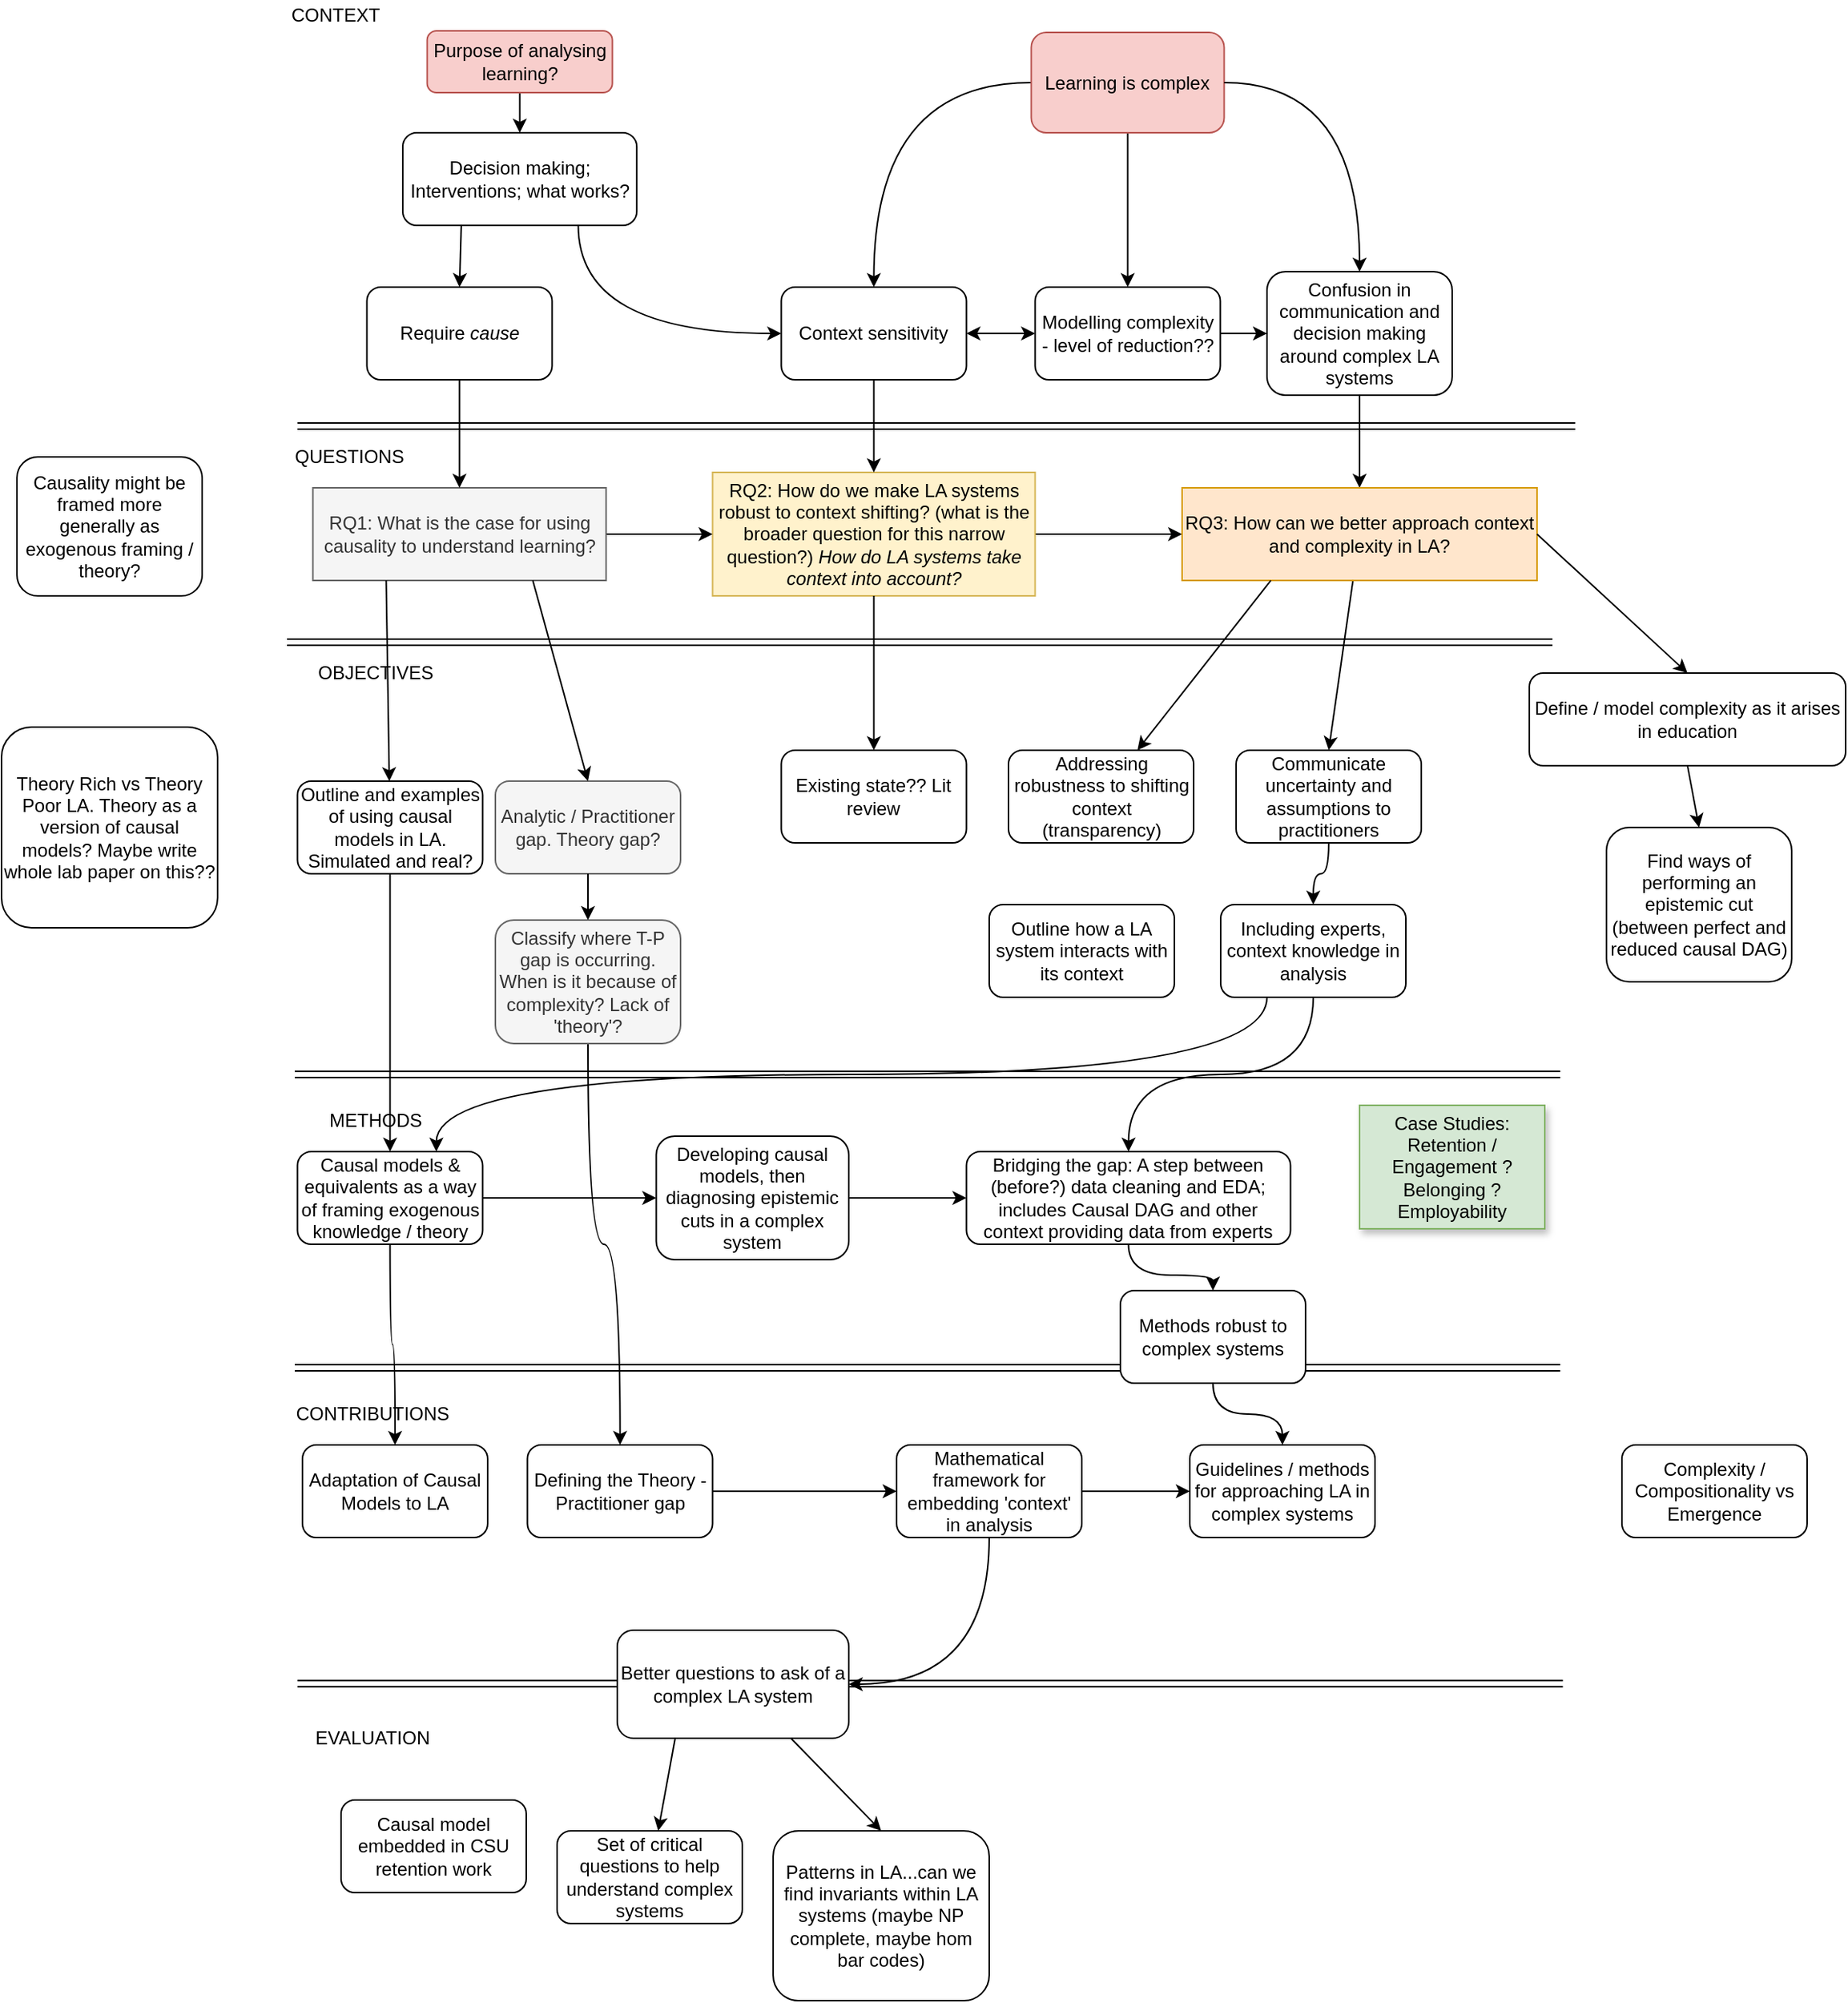 <mxfile version="14.7.0" type="github">
  <diagram id="LmNHkAMFc_MV63TZnNPk" name="Page-1">
    <mxGraphModel dx="1888" dy="537" grid="1" gridSize="10" guides="1" tooltips="1" connect="1" arrows="1" fold="1" page="1" pageScale="1" pageWidth="850" pageHeight="1100" math="0" shadow="0">
      <root>
        <mxCell id="0" />
        <mxCell id="1" parent="0" />
        <mxCell id="ApkIDRKxxLrVkBf8YNB4-31" style="edgeStyle=orthogonalEdgeStyle;rounded=0;orthogonalLoop=1;jettySize=auto;html=1;exitX=1;exitY=0.5;exitDx=0;exitDy=0;" parent="1" source="h-9vXJWDtknDthflBs6K-2" target="h-9vXJWDtknDthflBs6K-47" edge="1">
          <mxGeometry relative="1" as="geometry" />
        </mxCell>
        <mxCell id="4504I2H08Y6AS05OwjWL-21" style="edgeStyle=none;rounded=0;orthogonalLoop=1;jettySize=auto;html=1;entryX=0.5;entryY=0;entryDx=0;entryDy=0;" edge="1" parent="1" source="h-9vXJWDtknDthflBs6K-47" target="4504I2H08Y6AS05OwjWL-20">
          <mxGeometry relative="1" as="geometry" />
        </mxCell>
        <mxCell id="h-9vXJWDtknDthflBs6K-2" value="RQ2: How do we make LA systems robust to context shifting? (what is the broader question for this narrow question?) &lt;i&gt;How do LA systems take context into account?&lt;/i&gt;" style="rounded=0;whiteSpace=wrap;html=1;fillColor=#fff2cc;strokeColor=#d6b656;" parent="1" vertex="1">
          <mxGeometry x="280.75" y="330" width="209" height="80" as="geometry" />
        </mxCell>
        <mxCell id="h-9vXJWDtknDthflBs6K-4" value="" style="shape=link;html=1;" parent="1" edge="1">
          <mxGeometry width="50" height="50" relative="1" as="geometry">
            <mxPoint x="5" y="440" as="sourcePoint" />
            <mxPoint x="825" y="440" as="targetPoint" />
          </mxGeometry>
        </mxCell>
        <mxCell id="h-9vXJWDtknDthflBs6K-5" value="" style="shape=link;html=1;" parent="1" edge="1">
          <mxGeometry width="50" height="50" relative="1" as="geometry">
            <mxPoint x="10" y="910" as="sourcePoint" />
            <mxPoint x="830" y="910" as="targetPoint" />
          </mxGeometry>
        </mxCell>
        <mxCell id="h-9vXJWDtknDthflBs6K-6" value="" style="shape=link;html=1;" parent="1" edge="1">
          <mxGeometry width="50" height="50" relative="1" as="geometry">
            <mxPoint x="11.75" y="300" as="sourcePoint" />
            <mxPoint x="839.75" y="300" as="targetPoint" />
          </mxGeometry>
        </mxCell>
        <mxCell id="h-9vXJWDtknDthflBs6K-8" value="CONTEXT" style="text;html=1;align=center;verticalAlign=middle;resizable=0;points=[];autosize=1;" parent="1" vertex="1">
          <mxGeometry x="1" y="24" width="70" height="20" as="geometry" />
        </mxCell>
        <mxCell id="h-9vXJWDtknDthflBs6K-9" value="QUESTIONS" style="text;html=1;align=center;verticalAlign=middle;resizable=0;points=[];autosize=1;" parent="1" vertex="1">
          <mxGeometry y="310" width="90" height="20" as="geometry" />
        </mxCell>
        <mxCell id="h-9vXJWDtknDthflBs6K-10" value="CONTRIBUTIONS" style="text;html=1;align=center;verticalAlign=middle;resizable=0;points=[];autosize=1;" parent="1" vertex="1">
          <mxGeometry x="5" y="930" width="110" height="20" as="geometry" />
        </mxCell>
        <mxCell id="h-9vXJWDtknDthflBs6K-12" value="EVALUATION" style="text;html=1;align=center;verticalAlign=middle;resizable=0;points=[];autosize=1;" parent="1" vertex="1">
          <mxGeometry x="15" y="1140" width="90" height="20" as="geometry" />
        </mxCell>
        <mxCell id="h-9vXJWDtknDthflBs6K-13" value="" style="shape=link;html=1;" parent="1" edge="1">
          <mxGeometry width="50" height="50" relative="1" as="geometry">
            <mxPoint x="11.75" y="1114.58" as="sourcePoint" />
            <mxPoint x="831.75" y="1114.58" as="targetPoint" />
          </mxGeometry>
        </mxCell>
        <mxCell id="ApkIDRKxxLrVkBf8YNB4-35" style="rounded=0;orthogonalLoop=1;jettySize=auto;html=1;exitX=1;exitY=0.5;exitDx=0;exitDy=0;entryX=0;entryY=0.5;entryDx=0;entryDy=0;" parent="1" source="h-9vXJWDtknDthflBs6K-27" target="mA0smehwSJ2bHxJVc1lk-5" edge="1">
          <mxGeometry relative="1" as="geometry" />
        </mxCell>
        <mxCell id="4504I2H08Y6AS05OwjWL-42" style="edgeStyle=orthogonalEdgeStyle;curved=1;rounded=0;orthogonalLoop=1;jettySize=auto;html=1;exitX=0;exitY=0.5;exitDx=0;exitDy=0;entryX=1;entryY=0.5;entryDx=0;entryDy=0;startArrow=classic;startFill=1;" edge="1" parent="1" source="h-9vXJWDtknDthflBs6K-27" target="4504I2H08Y6AS05OwjWL-4">
          <mxGeometry relative="1" as="geometry" />
        </mxCell>
        <mxCell id="h-9vXJWDtknDthflBs6K-27" value="&lt;span style=&quot;font-weight: normal&quot;&gt;Modelling complexity - level of reduction??&lt;/span&gt;" style="rounded=1;whiteSpace=wrap;html=1;fontStyle=1" parent="1" vertex="1">
          <mxGeometry x="489.75" y="210" width="120" height="60" as="geometry" />
        </mxCell>
        <mxCell id="ApkIDRKxxLrVkBf8YNB4-56" style="edgeStyle=none;rounded=0;orthogonalLoop=1;jettySize=auto;html=1;exitX=0.25;exitY=1;exitDx=0;exitDy=0;" parent="1" source="h-9vXJWDtknDthflBs6K-35" target="h-9vXJWDtknDthflBs6K-48" edge="1">
          <mxGeometry relative="1" as="geometry" />
        </mxCell>
        <mxCell id="ApkIDRKxxLrVkBf8YNB4-57" style="edgeStyle=none;rounded=0;orthogonalLoop=1;jettySize=auto;html=1;exitX=0.75;exitY=1;exitDx=0;exitDy=0;entryX=0.5;entryY=0;entryDx=0;entryDy=0;" parent="1" source="h-9vXJWDtknDthflBs6K-35" target="h-9vXJWDtknDthflBs6K-50" edge="1">
          <mxGeometry relative="1" as="geometry" />
        </mxCell>
        <mxCell id="h-9vXJWDtknDthflBs6K-35" value="Better questions to ask of a complex LA system" style="rounded=1;whiteSpace=wrap;html=1;" parent="1" vertex="1">
          <mxGeometry x="219" y="1080" width="150" height="70" as="geometry" />
        </mxCell>
        <mxCell id="ApkIDRKxxLrVkBf8YNB4-2" style="edgeStyle=orthogonalEdgeStyle;rounded=0;orthogonalLoop=1;jettySize=auto;html=1;exitX=0.5;exitY=1;exitDx=0;exitDy=0;curved=1;entryX=0.5;entryY=0;entryDx=0;entryDy=0;" parent="1" source="mA0smehwSJ2bHxJVc1lk-5" target="h-9vXJWDtknDthflBs6K-47" edge="1">
          <mxGeometry relative="1" as="geometry" />
        </mxCell>
        <mxCell id="h-9vXJWDtknDthflBs6K-47" value="RQ3: How can we better approach context and complexity in LA?" style="rounded=0;whiteSpace=wrap;html=1;fillColor=#ffe6cc;strokeColor=#d79b00;" parent="1" vertex="1">
          <mxGeometry x="585" y="340" width="230" height="60" as="geometry" />
        </mxCell>
        <mxCell id="h-9vXJWDtknDthflBs6K-48" value="Set of critical questions to help understand complex systems" style="rounded=1;whiteSpace=wrap;html=1;" parent="1" vertex="1">
          <mxGeometry x="180" y="1210" width="120" height="60" as="geometry" />
        </mxCell>
        <mxCell id="h-9vXJWDtknDthflBs6K-50" value="Patterns in LA...can we find invariants within LA systems (maybe NP complete, maybe hom bar codes)" style="rounded=1;whiteSpace=wrap;html=1;" parent="1" vertex="1">
          <mxGeometry x="320" y="1210" width="140" height="110" as="geometry" />
        </mxCell>
        <mxCell id="h-9vXJWDtknDthflBs6K-51" value="OBJECTIVES" style="text;html=1;align=center;verticalAlign=middle;resizable=0;points=[];autosize=1;" parent="1" vertex="1">
          <mxGeometry x="16.75" y="450" width="90" height="20" as="geometry" />
        </mxCell>
        <mxCell id="ApkIDRKxxLrVkBf8YNB4-26" style="rounded=0;orthogonalLoop=1;jettySize=auto;html=1;exitX=0.5;exitY=1;exitDx=0;exitDy=0;entryX=0.5;entryY=0;entryDx=0;entryDy=0;edgeStyle=orthogonalEdgeStyle;curved=1;" parent="1" source="h-9vXJWDtknDthflBs6K-56" target="h-9vXJWDtknDthflBs6K-27" edge="1">
          <mxGeometry relative="1" as="geometry" />
        </mxCell>
        <mxCell id="4504I2H08Y6AS05OwjWL-13" style="edgeStyle=orthogonalEdgeStyle;rounded=0;orthogonalLoop=1;jettySize=auto;html=1;exitX=0;exitY=0.5;exitDx=0;exitDy=0;entryX=0.5;entryY=0;entryDx=0;entryDy=0;curved=1;" edge="1" parent="1" source="h-9vXJWDtknDthflBs6K-56" target="4504I2H08Y6AS05OwjWL-4">
          <mxGeometry relative="1" as="geometry" />
        </mxCell>
        <mxCell id="h-9vXJWDtknDthflBs6K-56" value="Learning is complex" style="rounded=1;whiteSpace=wrap;html=1;fillColor=#f8cecc;strokeColor=#b85450;" parent="1" vertex="1">
          <mxGeometry x="487.25" y="45" width="125" height="65" as="geometry" />
        </mxCell>
        <mxCell id="mA0smehwSJ2bHxJVc1lk-5" value="Confusion in communication and decision making around complex LA systems" style="rounded=1;whiteSpace=wrap;html=1;" parent="1" vertex="1">
          <mxGeometry x="640" y="200" width="120" height="80" as="geometry" />
        </mxCell>
        <mxCell id="4504I2H08Y6AS05OwjWL-36" style="edgeStyle=orthogonalEdgeStyle;curved=1;rounded=0;orthogonalLoop=1;jettySize=auto;html=1;exitX=0.5;exitY=1;exitDx=0;exitDy=0;" edge="1" parent="1" source="sfIImLreEvvxbb7hrz45-5" target="4504I2H08Y6AS05OwjWL-35">
          <mxGeometry relative="1" as="geometry" />
        </mxCell>
        <mxCell id="sfIImLreEvvxbb7hrz45-5" value="Bridging the gap: A step between (before?) data cleaning and EDA; includes Causal DAG and other context providing data from experts" style="rounded=1;whiteSpace=wrap;html=1;" parent="1" vertex="1">
          <mxGeometry x="445.25" y="770" width="210" height="60" as="geometry" />
        </mxCell>
        <mxCell id="ApkIDRKxxLrVkBf8YNB4-10" value="Find ways of performing an epistemic cut (between perfect and reduced causal DAG)" style="rounded=1;whiteSpace=wrap;html=1;" parent="1" vertex="1">
          <mxGeometry x="860" y="560" width="120" height="100" as="geometry" />
        </mxCell>
        <mxCell id="ApkIDRKxxLrVkBf8YNB4-18" value="Case Studies: Retention / Engagement ? Belonging ? Employability" style="whiteSpace=wrap;html=1;rounded=0;glass=0;fillColor=#d5e8d4;strokeColor=#82b366;shadow=1;" parent="1" vertex="1">
          <mxGeometry x="700" y="740" width="120" height="80" as="geometry" />
        </mxCell>
        <mxCell id="CZbT8mmbhP1wK1BWOiRL-28" style="edgeStyle=none;rounded=0;orthogonalLoop=1;jettySize=auto;html=1;exitX=0.5;exitY=1;exitDx=0;exitDy=0;entryX=0.5;entryY=0;entryDx=0;entryDy=0;" parent="1" source="h-9vXJWDtknDthflBs6K-42" target="ApkIDRKxxLrVkBf8YNB4-10" edge="1">
          <mxGeometry relative="1" as="geometry">
            <mxPoint x="720" y="570" as="targetPoint" />
          </mxGeometry>
        </mxCell>
        <mxCell id="h-9vXJWDtknDthflBs6K-42" value="Define / model complexity as it arises in education" style="rounded=1;whiteSpace=wrap;html=1;" parent="1" vertex="1">
          <mxGeometry x="810" y="460" width="205" height="60" as="geometry" />
        </mxCell>
        <mxCell id="ApkIDRKxxLrVkBf8YNB4-45" value="" style="endArrow=classic;html=1;exitX=1;exitY=0.5;exitDx=0;exitDy=0;entryX=0.5;entryY=0;entryDx=0;entryDy=0;" parent="1" source="h-9vXJWDtknDthflBs6K-47" target="h-9vXJWDtknDthflBs6K-42" edge="1">
          <mxGeometry width="50" height="50" relative="1" as="geometry">
            <mxPoint x="500" y="360" as="sourcePoint" />
            <mxPoint x="420" y="380" as="targetPoint" />
          </mxGeometry>
        </mxCell>
        <mxCell id="ApkIDRKxxLrVkBf8YNB4-55" style="edgeStyle=orthogonalEdgeStyle;rounded=0;orthogonalLoop=1;jettySize=auto;html=1;exitX=0.5;exitY=1;exitDx=0;exitDy=0;entryX=1;entryY=0.5;entryDx=0;entryDy=0;curved=1;" parent="1" source="ApkIDRKxxLrVkBf8YNB4-50" target="h-9vXJWDtknDthflBs6K-35" edge="1">
          <mxGeometry relative="1" as="geometry" />
        </mxCell>
        <mxCell id="4504I2H08Y6AS05OwjWL-38" style="edgeStyle=orthogonalEdgeStyle;curved=1;rounded=0;orthogonalLoop=1;jettySize=auto;html=1;exitX=1;exitY=0.5;exitDx=0;exitDy=0;entryX=0;entryY=0.5;entryDx=0;entryDy=0;" edge="1" parent="1" source="ApkIDRKxxLrVkBf8YNB4-50" target="4504I2H08Y6AS05OwjWL-34">
          <mxGeometry relative="1" as="geometry" />
        </mxCell>
        <mxCell id="ApkIDRKxxLrVkBf8YNB4-50" value="Mathematical framework for embedding &#39;context&#39; in analysis" style="whiteSpace=wrap;html=1;rounded=1;glass=0;" parent="1" vertex="1">
          <mxGeometry x="400" y="960" width="120" height="60" as="geometry" />
        </mxCell>
        <mxCell id="ApkIDRKxxLrVkBf8YNB4-59" value="Causal model embedded in CSU retention work" style="whiteSpace=wrap;html=1;rounded=1;glass=0;" parent="1" vertex="1">
          <mxGeometry x="40" y="1190" width="120" height="60" as="geometry" />
        </mxCell>
        <mxCell id="oexC_jQjlE6M2AdhIVun-1" style="edgeStyle=orthogonalEdgeStyle;rounded=0;orthogonalLoop=1;jettySize=auto;html=1;exitX=1;exitY=0.5;exitDx=0;exitDy=0;entryX=0;entryY=0.5;entryDx=0;entryDy=0;" parent="1" source="CZbT8mmbhP1wK1BWOiRL-3" target="h-9vXJWDtknDthflBs6K-2" edge="1">
          <mxGeometry relative="1" as="geometry" />
        </mxCell>
        <mxCell id="CZbT8mmbhP1wK1BWOiRL-3" value="RQ1: What is the case for using causality to understand learning?" style="whiteSpace=wrap;html=1;fillColor=#f5f5f5;strokeColor=#666666;fontColor=#333333;" parent="1" vertex="1">
          <mxGeometry x="21.75" y="340" width="190" height="60" as="geometry" />
        </mxCell>
        <mxCell id="CZbT8mmbhP1wK1BWOiRL-20" style="edgeStyle=none;rounded=0;orthogonalLoop=1;jettySize=auto;html=1;exitX=1;exitY=0.5;exitDx=0;exitDy=0;entryX=0;entryY=0.5;entryDx=0;entryDy=0;" parent="1" source="CZbT8mmbhP1wK1BWOiRL-5" target="ApkIDRKxxLrVkBf8YNB4-50" edge="1">
          <mxGeometry relative="1" as="geometry">
            <mxPoint x="125" y="1000" as="sourcePoint" />
            <mxPoint x="325" y="990" as="targetPoint" />
          </mxGeometry>
        </mxCell>
        <mxCell id="CZbT8mmbhP1wK1BWOiRL-5" value="Defining the Theory - Practitioner gap" style="whiteSpace=wrap;html=1;rounded=1;" parent="1" vertex="1">
          <mxGeometry x="160.75" y="960" width="120" height="60" as="geometry" />
        </mxCell>
        <mxCell id="CZbT8mmbhP1wK1BWOiRL-7" value="Analytic / Practitioner gap. Theory gap?" style="whiteSpace=wrap;html=1;rounded=1;fillColor=#f5f5f5;strokeColor=#666666;fontColor=#333333;" parent="1" vertex="1">
          <mxGeometry x="140" y="530" width="120" height="60" as="geometry" />
        </mxCell>
        <mxCell id="CZbT8mmbhP1wK1BWOiRL-8" style="edgeStyle=none;rounded=0;orthogonalLoop=1;jettySize=auto;html=1;entryX=0.5;entryY=0;entryDx=0;entryDy=0;exitX=0.75;exitY=1;exitDx=0;exitDy=0;" parent="1" source="CZbT8mmbhP1wK1BWOiRL-3" target="CZbT8mmbhP1wK1BWOiRL-7" edge="1">
          <mxGeometry relative="1" as="geometry">
            <mxPoint x="70" y="350" as="sourcePoint" />
            <mxPoint x="70" y="670" as="targetPoint" />
          </mxGeometry>
        </mxCell>
        <mxCell id="4504I2H08Y6AS05OwjWL-49" style="edgeStyle=orthogonalEdgeStyle;curved=1;rounded=0;orthogonalLoop=1;jettySize=auto;html=1;exitX=0.5;exitY=1;exitDx=0;exitDy=0;startArrow=none;startFill=0;" edge="1" parent="1" source="CZbT8mmbhP1wK1BWOiRL-9" target="CZbT8mmbhP1wK1BWOiRL-5">
          <mxGeometry relative="1" as="geometry" />
        </mxCell>
        <mxCell id="CZbT8mmbhP1wK1BWOiRL-9" value="Classify where T-P gap is occurring. When is it because of complexity? Lack of &#39;theory&#39;?" style="whiteSpace=wrap;html=1;rounded=1;fillColor=#f5f5f5;strokeColor=#666666;fontColor=#333333;" parent="1" vertex="1">
          <mxGeometry x="140" y="620" width="120" height="80" as="geometry" />
        </mxCell>
        <mxCell id="CZbT8mmbhP1wK1BWOiRL-10" style="edgeStyle=none;rounded=0;orthogonalLoop=1;jettySize=auto;html=1;exitX=0.5;exitY=1;exitDx=0;exitDy=0;entryX=0.5;entryY=0;entryDx=0;entryDy=0;" parent="1" source="CZbT8mmbhP1wK1BWOiRL-7" target="CZbT8mmbhP1wK1BWOiRL-9" edge="1">
          <mxGeometry relative="1" as="geometry">
            <mxPoint x="57" y="580" as="sourcePoint" />
            <mxPoint x="77" y="750" as="targetPoint" />
          </mxGeometry>
        </mxCell>
        <mxCell id="CZbT8mmbhP1wK1BWOiRL-15" value="METHODS" style="text;html=1;align=center;verticalAlign=middle;resizable=0;points=[];autosize=1;" parent="1" vertex="1">
          <mxGeometry x="21.75" y="740" width="80" height="20" as="geometry" />
        </mxCell>
        <mxCell id="CZbT8mmbhP1wK1BWOiRL-16" value="" style="shape=link;html=1;" parent="1" edge="1">
          <mxGeometry width="50" height="50" relative="1" as="geometry">
            <mxPoint x="10" y="720" as="sourcePoint" />
            <mxPoint x="830" y="720" as="targetPoint" />
          </mxGeometry>
        </mxCell>
        <mxCell id="4504I2H08Y6AS05OwjWL-7" style="edgeStyle=none;rounded=0;orthogonalLoop=1;jettySize=auto;html=1;exitX=0.5;exitY=1;exitDx=0;exitDy=0;entryX=0.5;entryY=0;entryDx=0;entryDy=0;" edge="1" parent="1" source="CZbT8mmbhP1wK1BWOiRL-22" target="4504I2H08Y6AS05OwjWL-6">
          <mxGeometry relative="1" as="geometry" />
        </mxCell>
        <mxCell id="CZbT8mmbhP1wK1BWOiRL-22" value="Purpose of analysing learning?" style="whiteSpace=wrap;html=1;rounded=1;fillColor=#f8cecc;strokeColor=#b85450;" parent="1" vertex="1">
          <mxGeometry x="95.81" y="44" width="120" height="40" as="geometry" />
        </mxCell>
        <mxCell id="4504I2H08Y6AS05OwjWL-32" style="edgeStyle=orthogonalEdgeStyle;curved=1;rounded=0;orthogonalLoop=1;jettySize=auto;html=1;exitX=1;exitY=0.5;exitDx=0;exitDy=0;entryX=0;entryY=0.5;entryDx=0;entryDy=0;" edge="1" parent="1" source="CZbT8mmbhP1wK1BWOiRL-25" target="sfIImLreEvvxbb7hrz45-5">
          <mxGeometry relative="1" as="geometry" />
        </mxCell>
        <mxCell id="CZbT8mmbhP1wK1BWOiRL-25" value="Developing causal models, then diagnosing epistemic cuts in a complex system" style="whiteSpace=wrap;html=1;rounded=1;" parent="1" vertex="1">
          <mxGeometry x="244.25" y="760" width="124.75" height="80" as="geometry" />
        </mxCell>
        <mxCell id="oexC_jQjlE6M2AdhIVun-4" style="rounded=0;orthogonalLoop=1;jettySize=auto;html=1;exitX=1;exitY=0.5;exitDx=0;exitDy=0;entryX=0.5;entryY=0;entryDx=0;entryDy=0;edgeStyle=orthogonalEdgeStyle;curved=1;" parent="1" source="h-9vXJWDtknDthflBs6K-56" target="mA0smehwSJ2bHxJVc1lk-5" edge="1">
          <mxGeometry relative="1" as="geometry" />
        </mxCell>
        <mxCell id="4504I2H08Y6AS05OwjWL-2" value="Complexity / Compositionality vs Emergence" style="rounded=1;whiteSpace=wrap;html=1;" vertex="1" parent="1">
          <mxGeometry x="870" y="960" width="120" height="60" as="geometry" />
        </mxCell>
        <mxCell id="4504I2H08Y6AS05OwjWL-19" style="edgeStyle=none;rounded=0;orthogonalLoop=1;jettySize=auto;html=1;exitX=0.5;exitY=1;exitDx=0;exitDy=0;entryX=0.5;entryY=0;entryDx=0;entryDy=0;" edge="1" parent="1" source="4504I2H08Y6AS05OwjWL-4" target="h-9vXJWDtknDthflBs6K-2">
          <mxGeometry relative="1" as="geometry" />
        </mxCell>
        <mxCell id="4504I2H08Y6AS05OwjWL-4" value="Context sensitivity" style="rounded=1;whiteSpace=wrap;html=1;" vertex="1" parent="1">
          <mxGeometry x="325.25" y="210" width="120" height="60" as="geometry" />
        </mxCell>
        <mxCell id="4504I2H08Y6AS05OwjWL-41" style="edgeStyle=orthogonalEdgeStyle;curved=1;rounded=0;orthogonalLoop=1;jettySize=auto;html=1;exitX=0.75;exitY=1;exitDx=0;exitDy=0;entryX=0;entryY=0.5;entryDx=0;entryDy=0;" edge="1" parent="1" source="4504I2H08Y6AS05OwjWL-6" target="4504I2H08Y6AS05OwjWL-4">
          <mxGeometry relative="1" as="geometry" />
        </mxCell>
        <mxCell id="4504I2H08Y6AS05OwjWL-6" value="Decision making;&lt;br&gt;Interventions; what works?" style="rounded=1;whiteSpace=wrap;html=1;" vertex="1" parent="1">
          <mxGeometry x="80" y="110" width="151.63" height="60" as="geometry" />
        </mxCell>
        <mxCell id="4504I2H08Y6AS05OwjWL-15" style="edgeStyle=none;rounded=0;orthogonalLoop=1;jettySize=auto;html=1;exitX=0.5;exitY=1;exitDx=0;exitDy=0;entryX=0.5;entryY=0;entryDx=0;entryDy=0;" edge="1" parent="1" source="4504I2H08Y6AS05OwjWL-9" target="CZbT8mmbhP1wK1BWOiRL-3">
          <mxGeometry relative="1" as="geometry" />
        </mxCell>
        <mxCell id="4504I2H08Y6AS05OwjWL-9" value="Require &lt;i&gt;cause&lt;/i&gt;" style="rounded=1;whiteSpace=wrap;html=1;" vertex="1" parent="1">
          <mxGeometry x="56.75" y="210" width="120" height="60" as="geometry" />
        </mxCell>
        <mxCell id="4504I2H08Y6AS05OwjWL-11" value="" style="endArrow=classic;html=1;exitX=0.25;exitY=1;exitDx=0;exitDy=0;entryX=0.5;entryY=0;entryDx=0;entryDy=0;" edge="1" parent="1" source="4504I2H08Y6AS05OwjWL-6" target="4504I2H08Y6AS05OwjWL-9">
          <mxGeometry width="50" height="50" relative="1" as="geometry">
            <mxPoint x="390" y="140" as="sourcePoint" />
            <mxPoint x="440" y="90" as="targetPoint" />
          </mxGeometry>
        </mxCell>
        <mxCell id="4504I2H08Y6AS05OwjWL-28" style="edgeStyle=orthogonalEdgeStyle;curved=1;rounded=0;orthogonalLoop=1;jettySize=auto;html=1;exitX=0.5;exitY=1;exitDx=0;exitDy=0;entryX=0.5;entryY=0;entryDx=0;entryDy=0;" edge="1" parent="1" source="4504I2H08Y6AS05OwjWL-12" target="4504I2H08Y6AS05OwjWL-27">
          <mxGeometry relative="1" as="geometry" />
        </mxCell>
        <mxCell id="4504I2H08Y6AS05OwjWL-12" value="Outline and examples of using causal models in LA. Simulated and real?" style="rounded=1;whiteSpace=wrap;html=1;" vertex="1" parent="1">
          <mxGeometry x="11.75" y="530" width="120" height="60" as="geometry" />
        </mxCell>
        <mxCell id="4504I2H08Y6AS05OwjWL-14" value="" style="endArrow=classic;html=1;exitX=0.25;exitY=1;exitDx=0;exitDy=0;" edge="1" parent="1" source="CZbT8mmbhP1wK1BWOiRL-3" target="4504I2H08Y6AS05OwjWL-12">
          <mxGeometry width="50" height="50" relative="1" as="geometry">
            <mxPoint x="390" y="570" as="sourcePoint" />
            <mxPoint x="440" y="520" as="targetPoint" />
          </mxGeometry>
        </mxCell>
        <mxCell id="4504I2H08Y6AS05OwjWL-25" style="edgeStyle=orthogonalEdgeStyle;rounded=0;orthogonalLoop=1;jettySize=auto;html=1;exitX=0.5;exitY=1;exitDx=0;exitDy=0;curved=1;" edge="1" parent="1" source="4504I2H08Y6AS05OwjWL-16" target="sfIImLreEvvxbb7hrz45-5">
          <mxGeometry relative="1" as="geometry" />
        </mxCell>
        <mxCell id="4504I2H08Y6AS05OwjWL-29" style="edgeStyle=orthogonalEdgeStyle;curved=1;rounded=0;orthogonalLoop=1;jettySize=auto;html=1;exitX=0.25;exitY=1;exitDx=0;exitDy=0;entryX=0.75;entryY=0;entryDx=0;entryDy=0;" edge="1" parent="1" source="4504I2H08Y6AS05OwjWL-16" target="4504I2H08Y6AS05OwjWL-27">
          <mxGeometry relative="1" as="geometry" />
        </mxCell>
        <mxCell id="4504I2H08Y6AS05OwjWL-16" value="Including experts, context knowledge in analysis" style="rounded=1;whiteSpace=wrap;html=1;" vertex="1" parent="1">
          <mxGeometry x="610" y="610" width="120" height="60" as="geometry" />
        </mxCell>
        <mxCell id="4504I2H08Y6AS05OwjWL-47" style="edgeStyle=orthogonalEdgeStyle;curved=1;rounded=0;orthogonalLoop=1;jettySize=auto;html=1;exitX=0.5;exitY=1;exitDx=0;exitDy=0;entryX=0.5;entryY=0;entryDx=0;entryDy=0;startArrow=none;startFill=0;" edge="1" parent="1" source="4504I2H08Y6AS05OwjWL-20" target="4504I2H08Y6AS05OwjWL-16">
          <mxGeometry relative="1" as="geometry" />
        </mxCell>
        <mxCell id="4504I2H08Y6AS05OwjWL-20" value="Communicate uncertainty and assumptions to practitioners" style="rounded=1;whiteSpace=wrap;html=1;" vertex="1" parent="1">
          <mxGeometry x="620" y="510" width="120" height="60" as="geometry" />
        </mxCell>
        <mxCell id="4504I2H08Y6AS05OwjWL-24" value="Theory Rich vs Theory Poor LA. Theory as a version of causal models? Maybe write whole lab paper on this??" style="rounded=1;whiteSpace=wrap;html=1;" vertex="1" parent="1">
          <mxGeometry x="-180" y="495" width="140" height="130" as="geometry" />
        </mxCell>
        <mxCell id="4504I2H08Y6AS05OwjWL-31" style="edgeStyle=orthogonalEdgeStyle;curved=1;rounded=0;orthogonalLoop=1;jettySize=auto;html=1;exitX=1;exitY=0.5;exitDx=0;exitDy=0;entryX=0;entryY=0.5;entryDx=0;entryDy=0;" edge="1" parent="1" source="4504I2H08Y6AS05OwjWL-27" target="CZbT8mmbhP1wK1BWOiRL-25">
          <mxGeometry relative="1" as="geometry" />
        </mxCell>
        <mxCell id="4504I2H08Y6AS05OwjWL-33" style="edgeStyle=orthogonalEdgeStyle;curved=1;rounded=0;orthogonalLoop=1;jettySize=auto;html=1;exitX=0.5;exitY=1;exitDx=0;exitDy=0;entryX=0.5;entryY=0;entryDx=0;entryDy=0;" edge="1" parent="1" source="4504I2H08Y6AS05OwjWL-27" target="4504I2H08Y6AS05OwjWL-30">
          <mxGeometry relative="1" as="geometry" />
        </mxCell>
        <mxCell id="4504I2H08Y6AS05OwjWL-27" value="Causal models &amp;amp; equivalents as a way of framing exogenous knowledge / theory" style="rounded=1;whiteSpace=wrap;html=1;" vertex="1" parent="1">
          <mxGeometry x="11.75" y="770" width="120" height="60" as="geometry" />
        </mxCell>
        <mxCell id="4504I2H08Y6AS05OwjWL-30" value="Adaptation of Causal Models to LA" style="rounded=1;whiteSpace=wrap;html=1;" vertex="1" parent="1">
          <mxGeometry x="15" y="960" width="120" height="60" as="geometry" />
        </mxCell>
        <mxCell id="4504I2H08Y6AS05OwjWL-34" value="Guidelines / methods for approaching LA in complex systems" style="rounded=1;whiteSpace=wrap;html=1;" vertex="1" parent="1">
          <mxGeometry x="590" y="960" width="120" height="60" as="geometry" />
        </mxCell>
        <mxCell id="4504I2H08Y6AS05OwjWL-37" style="edgeStyle=orthogonalEdgeStyle;curved=1;rounded=0;orthogonalLoop=1;jettySize=auto;html=1;exitX=0.5;exitY=1;exitDx=0;exitDy=0;entryX=0.5;entryY=0;entryDx=0;entryDy=0;" edge="1" parent="1" source="4504I2H08Y6AS05OwjWL-35" target="4504I2H08Y6AS05OwjWL-34">
          <mxGeometry relative="1" as="geometry" />
        </mxCell>
        <mxCell id="4504I2H08Y6AS05OwjWL-35" value="Methods robust to complex systems" style="rounded=1;whiteSpace=wrap;html=1;" vertex="1" parent="1">
          <mxGeometry x="545" y="860" width="120" height="60" as="geometry" />
        </mxCell>
        <mxCell id="4504I2H08Y6AS05OwjWL-39" value="Causality might be framed more generally as exogenous framing / theory?" style="rounded=1;whiteSpace=wrap;html=1;" vertex="1" parent="1">
          <mxGeometry x="-170" y="320" width="120" height="90" as="geometry" />
        </mxCell>
        <mxCell id="4504I2H08Y6AS05OwjWL-43" value="Addressing robustness to shifting context (transparency)" style="rounded=1;whiteSpace=wrap;html=1;" vertex="1" parent="1">
          <mxGeometry x="472.5" y="510" width="120" height="60" as="geometry" />
        </mxCell>
        <mxCell id="4504I2H08Y6AS05OwjWL-45" value="Existing state?? Lit review" style="rounded=1;whiteSpace=wrap;html=1;" vertex="1" parent="1">
          <mxGeometry x="325.25" y="510" width="120" height="60" as="geometry" />
        </mxCell>
        <mxCell id="4504I2H08Y6AS05OwjWL-46" value="" style="endArrow=classic;html=1;exitX=0.5;exitY=1;exitDx=0;exitDy=0;entryX=0.5;entryY=0;entryDx=0;entryDy=0;" edge="1" parent="1" source="h-9vXJWDtknDthflBs6K-2" target="4504I2H08Y6AS05OwjWL-45">
          <mxGeometry width="50" height="50" relative="1" as="geometry">
            <mxPoint x="160" y="470" as="sourcePoint" />
            <mxPoint x="210" y="420" as="targetPoint" />
          </mxGeometry>
        </mxCell>
        <mxCell id="4504I2H08Y6AS05OwjWL-48" style="edgeStyle=none;rounded=0;orthogonalLoop=1;jettySize=auto;html=1;exitX=0.25;exitY=1;exitDx=0;exitDy=0;" edge="1" parent="1" source="h-9vXJWDtknDthflBs6K-47" target="4504I2H08Y6AS05OwjWL-43">
          <mxGeometry relative="1" as="geometry">
            <mxPoint x="782.5" y="410" as="sourcePoint" />
            <mxPoint x="725.25" y="520" as="targetPoint" />
          </mxGeometry>
        </mxCell>
        <mxCell id="4504I2H08Y6AS05OwjWL-50" value="Outline how a LA system interacts with its context" style="rounded=1;whiteSpace=wrap;html=1;" vertex="1" parent="1">
          <mxGeometry x="460" y="610" width="120" height="60" as="geometry" />
        </mxCell>
      </root>
    </mxGraphModel>
  </diagram>
</mxfile>
